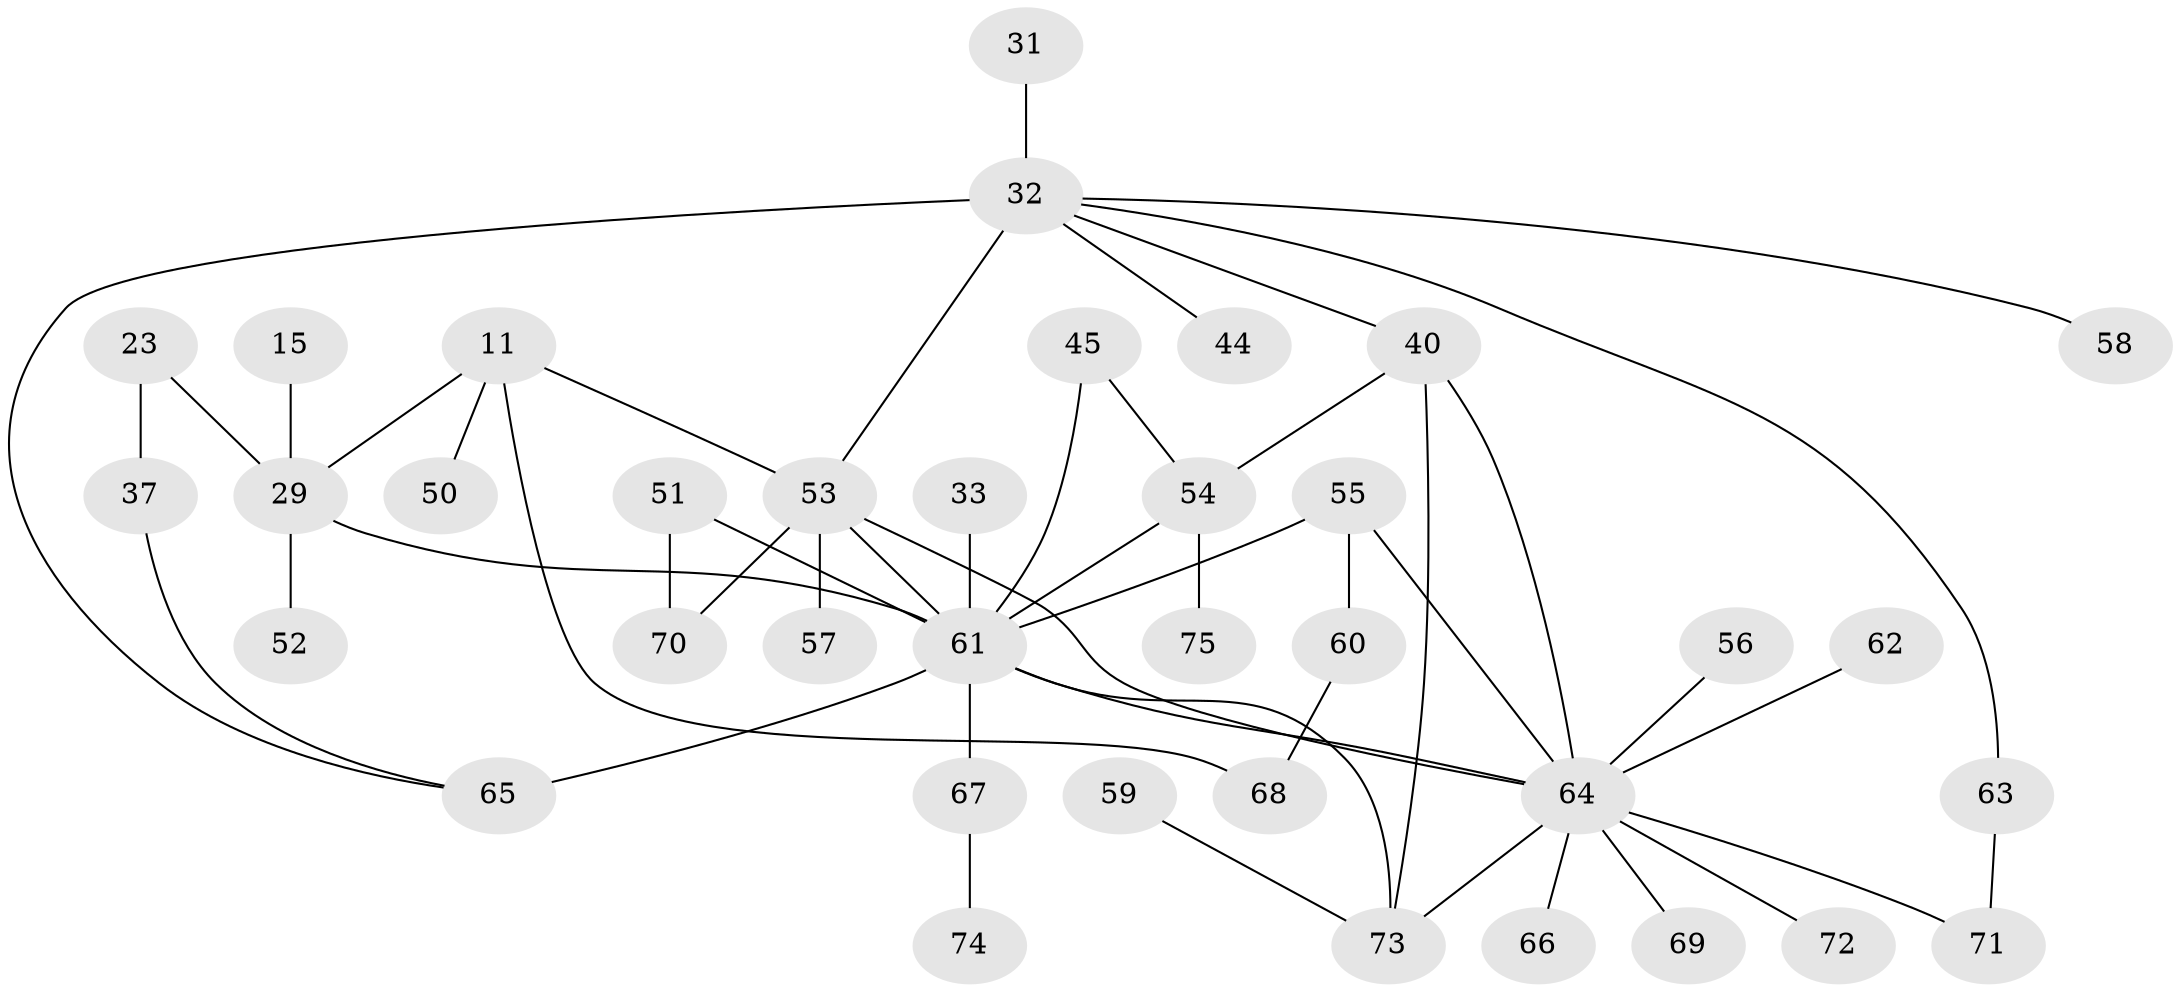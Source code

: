 // original degree distribution, {5: 0.10666666666666667, 2: 0.3333333333333333, 6: 0.02666666666666667, 8: 0.013333333333333334, 4: 0.14666666666666667, 3: 0.12, 1: 0.25333333333333335}
// Generated by graph-tools (version 1.1) at 2025/46/03/04/25 21:46:09]
// undirected, 37 vertices, 49 edges
graph export_dot {
graph [start="1"]
  node [color=gray90,style=filled];
  11;
  15;
  23;
  29 [super="+8"];
  31;
  32 [super="+13+19+21"];
  33;
  37;
  40;
  44;
  45;
  50;
  51;
  52;
  53 [super="+2+9+14"];
  54;
  55 [super="+6+25"];
  56;
  57;
  58;
  59;
  60;
  61 [super="+41+28+7"];
  62;
  63;
  64 [super="+35+36+30+48+39"];
  65 [super="+12+49"];
  66;
  67;
  68;
  69;
  70;
  71 [super="+42"];
  72;
  73 [super="+43+26"];
  74;
  75;
  11 -- 50;
  11 -- 68;
  11 -- 29;
  11 -- 53;
  15 -- 29;
  23 -- 37;
  23 -- 29;
  29 -- 52;
  29 -- 61 [weight=3];
  31 -- 32;
  32 -- 63;
  32 -- 53 [weight=2];
  32 -- 58;
  32 -- 44;
  32 -- 65 [weight=2];
  32 -- 40;
  33 -- 61;
  37 -- 65;
  40 -- 54;
  40 -- 64;
  40 -- 73;
  45 -- 54;
  45 -- 61;
  51 -- 70;
  51 -- 61;
  53 -- 70;
  53 -- 57;
  53 -- 64 [weight=2];
  53 -- 61;
  54 -- 75;
  54 -- 61;
  55 -- 64 [weight=3];
  55 -- 60;
  55 -- 61;
  56 -- 64;
  59 -- 73;
  60 -- 68;
  61 -- 64 [weight=2];
  61 -- 73;
  61 -- 65 [weight=3];
  61 -- 67;
  62 -- 64;
  63 -- 71;
  64 -- 69;
  64 -- 71 [weight=2];
  64 -- 73 [weight=3];
  64 -- 66;
  64 -- 72;
  67 -- 74;
}
